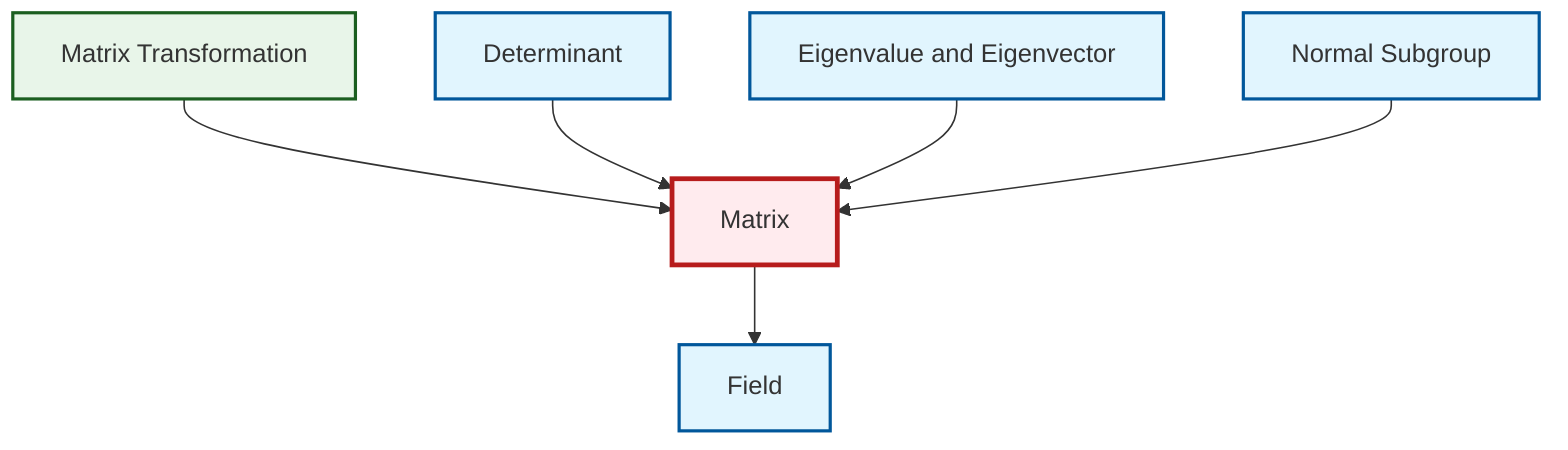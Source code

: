 graph TD
    classDef definition fill:#e1f5fe,stroke:#01579b,stroke-width:2px
    classDef theorem fill:#f3e5f5,stroke:#4a148c,stroke-width:2px
    classDef axiom fill:#fff3e0,stroke:#e65100,stroke-width:2px
    classDef example fill:#e8f5e9,stroke:#1b5e20,stroke-width:2px
    classDef current fill:#ffebee,stroke:#b71c1c,stroke-width:3px
    ex-matrix-transformation["Matrix Transformation"]:::example
    def-eigenvalue-eigenvector["Eigenvalue and Eigenvector"]:::definition
    def-matrix["Matrix"]:::definition
    def-field["Field"]:::definition
    def-normal-subgroup["Normal Subgroup"]:::definition
    def-determinant["Determinant"]:::definition
    def-matrix --> def-field
    ex-matrix-transformation --> def-matrix
    def-determinant --> def-matrix
    def-eigenvalue-eigenvector --> def-matrix
    def-normal-subgroup --> def-matrix
    class def-matrix current